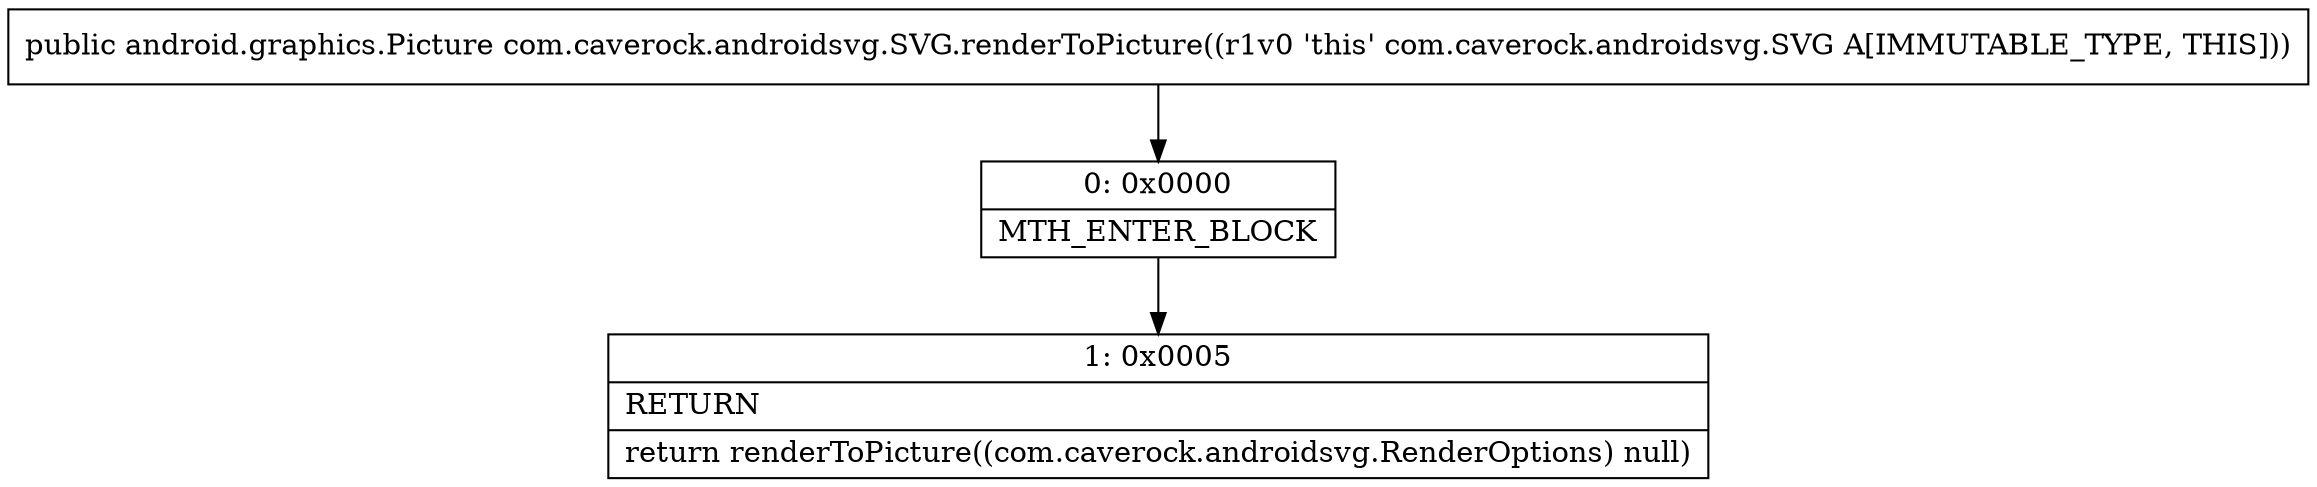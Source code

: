 digraph "CFG forcom.caverock.androidsvg.SVG.renderToPicture()Landroid\/graphics\/Picture;" {
Node_0 [shape=record,label="{0\:\ 0x0000|MTH_ENTER_BLOCK\l}"];
Node_1 [shape=record,label="{1\:\ 0x0005|RETURN\l|return renderToPicture((com.caverock.androidsvg.RenderOptions) null)\l}"];
MethodNode[shape=record,label="{public android.graphics.Picture com.caverock.androidsvg.SVG.renderToPicture((r1v0 'this' com.caverock.androidsvg.SVG A[IMMUTABLE_TYPE, THIS])) }"];
MethodNode -> Node_0;
Node_0 -> Node_1;
}

